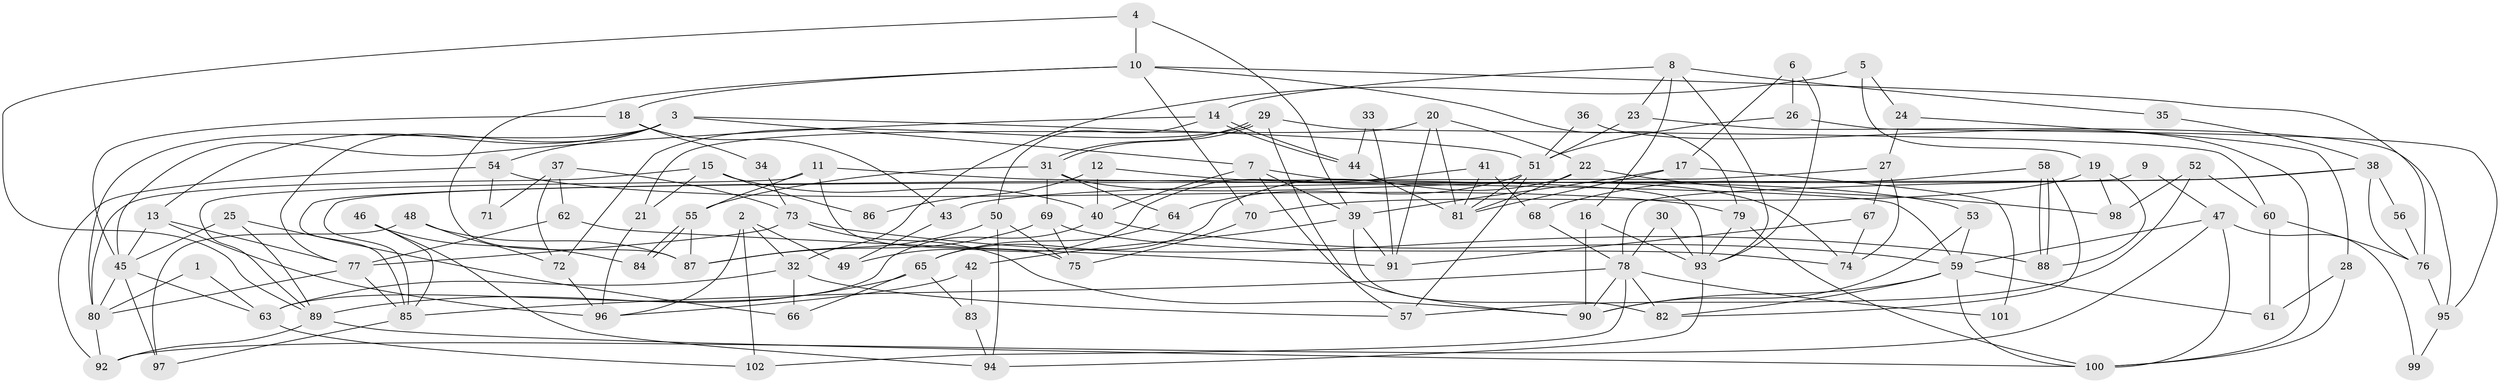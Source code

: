 // coarse degree distribution, {5: 0.2153846153846154, 8: 0.06153846153846154, 3: 0.18461538461538463, 4: 0.13846153846153847, 6: 0.07692307692307693, 7: 0.15384615384615385, 10: 0.015384615384615385, 2: 0.12307692307692308, 11: 0.015384615384615385, 9: 0.015384615384615385}
// Generated by graph-tools (version 1.1) at 2025/42/03/06/25 10:42:00]
// undirected, 102 vertices, 204 edges
graph export_dot {
graph [start="1"]
  node [color=gray90,style=filled];
  1;
  2;
  3;
  4;
  5;
  6;
  7;
  8;
  9;
  10;
  11;
  12;
  13;
  14;
  15;
  16;
  17;
  18;
  19;
  20;
  21;
  22;
  23;
  24;
  25;
  26;
  27;
  28;
  29;
  30;
  31;
  32;
  33;
  34;
  35;
  36;
  37;
  38;
  39;
  40;
  41;
  42;
  43;
  44;
  45;
  46;
  47;
  48;
  49;
  50;
  51;
  52;
  53;
  54;
  55;
  56;
  57;
  58;
  59;
  60;
  61;
  62;
  63;
  64;
  65;
  66;
  67;
  68;
  69;
  70;
  71;
  72;
  73;
  74;
  75;
  76;
  77;
  78;
  79;
  80;
  81;
  82;
  83;
  84;
  85;
  86;
  87;
  88;
  89;
  90;
  91;
  92;
  93;
  94;
  95;
  96;
  97;
  98;
  99;
  100;
  101;
  102;
  1 -- 63;
  1 -- 80;
  2 -- 32;
  2 -- 49;
  2 -- 96;
  2 -- 102;
  3 -- 13;
  3 -- 7;
  3 -- 51;
  3 -- 54;
  3 -- 77;
  3 -- 80;
  4 -- 89;
  4 -- 10;
  4 -- 39;
  5 -- 32;
  5 -- 19;
  5 -- 24;
  6 -- 17;
  6 -- 93;
  6 -- 26;
  7 -- 90;
  7 -- 39;
  7 -- 40;
  7 -- 93;
  8 -- 93;
  8 -- 14;
  8 -- 16;
  8 -- 23;
  8 -- 35;
  9 -- 47;
  9 -- 85;
  10 -- 76;
  10 -- 87;
  10 -- 18;
  10 -- 70;
  10 -- 79;
  11 -- 89;
  11 -- 75;
  11 -- 55;
  11 -- 59;
  12 -- 40;
  12 -- 53;
  12 -- 86;
  13 -- 96;
  13 -- 77;
  13 -- 45;
  14 -- 44;
  14 -- 44;
  14 -- 45;
  14 -- 50;
  15 -- 80;
  15 -- 40;
  15 -- 21;
  15 -- 86;
  16 -- 93;
  16 -- 90;
  17 -- 81;
  17 -- 39;
  17 -- 101;
  18 -- 45;
  18 -- 34;
  18 -- 43;
  19 -- 70;
  19 -- 88;
  19 -- 98;
  20 -- 81;
  20 -- 21;
  20 -- 22;
  20 -- 91;
  21 -- 96;
  22 -- 65;
  22 -- 81;
  22 -- 98;
  23 -- 51;
  23 -- 95;
  24 -- 27;
  24 -- 28;
  25 -- 45;
  25 -- 89;
  25 -- 66;
  26 -- 51;
  26 -- 95;
  27 -- 67;
  27 -- 85;
  27 -- 74;
  28 -- 100;
  28 -- 61;
  29 -- 31;
  29 -- 31;
  29 -- 72;
  29 -- 57;
  29 -- 60;
  30 -- 93;
  30 -- 78;
  31 -- 55;
  31 -- 64;
  31 -- 69;
  31 -- 74;
  32 -- 57;
  32 -- 66;
  32 -- 63;
  33 -- 91;
  33 -- 44;
  34 -- 73;
  35 -- 38;
  36 -- 100;
  36 -- 51;
  37 -- 62;
  37 -- 73;
  37 -- 71;
  37 -- 72;
  38 -- 78;
  38 -- 76;
  38 -- 43;
  38 -- 56;
  39 -- 82;
  39 -- 42;
  39 -- 91;
  40 -- 63;
  40 -- 59;
  41 -- 68;
  41 -- 81;
  41 -- 49;
  42 -- 83;
  42 -- 96;
  43 -- 49;
  44 -- 81;
  45 -- 80;
  45 -- 63;
  45 -- 97;
  46 -- 85;
  46 -- 94;
  46 -- 84;
  47 -- 100;
  47 -- 59;
  47 -- 92;
  47 -- 99;
  48 -- 72;
  48 -- 87;
  48 -- 97;
  50 -- 87;
  50 -- 75;
  50 -- 94;
  51 -- 57;
  51 -- 64;
  51 -- 81;
  52 -- 98;
  52 -- 60;
  52 -- 57;
  53 -- 90;
  53 -- 59;
  54 -- 92;
  54 -- 71;
  54 -- 79;
  55 -- 84;
  55 -- 84;
  55 -- 87;
  56 -- 76;
  58 -- 82;
  58 -- 88;
  58 -- 88;
  58 -- 68;
  59 -- 61;
  59 -- 82;
  59 -- 90;
  59 -- 100;
  60 -- 61;
  60 -- 76;
  62 -- 91;
  62 -- 77;
  63 -- 102;
  64 -- 65;
  65 -- 89;
  65 -- 66;
  65 -- 83;
  67 -- 74;
  67 -- 91;
  68 -- 78;
  69 -- 74;
  69 -- 75;
  69 -- 87;
  70 -- 75;
  72 -- 96;
  73 -- 90;
  73 -- 77;
  73 -- 88;
  76 -- 95;
  77 -- 85;
  77 -- 80;
  78 -- 90;
  78 -- 102;
  78 -- 82;
  78 -- 85;
  78 -- 101;
  79 -- 93;
  79 -- 100;
  80 -- 92;
  83 -- 94;
  85 -- 97;
  89 -- 100;
  89 -- 92;
  93 -- 94;
  95 -- 99;
}
